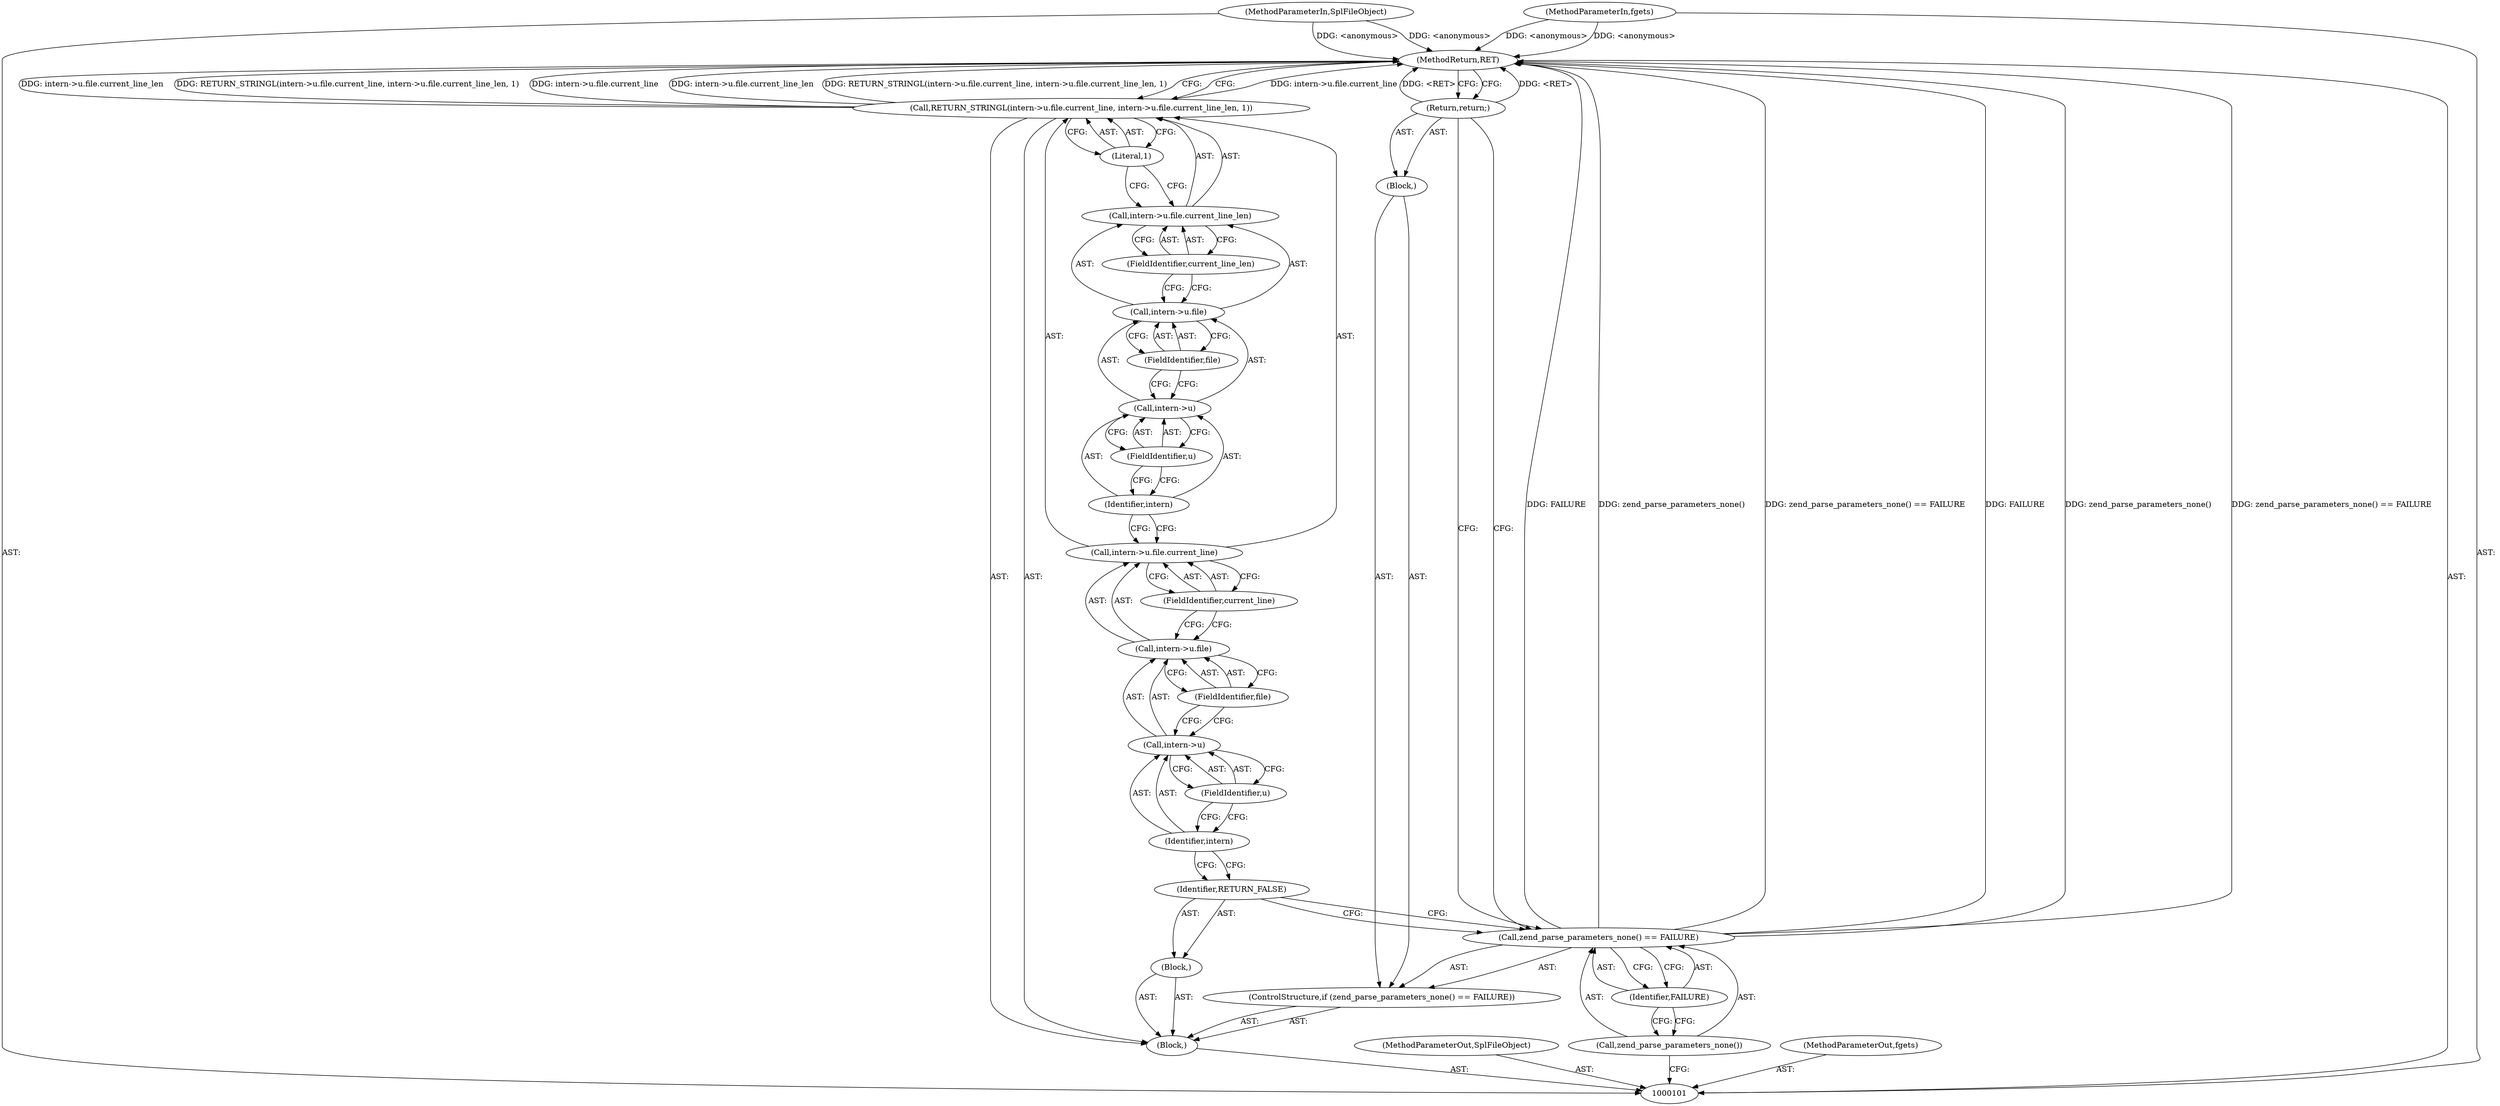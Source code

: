 digraph "0_php-src_7245bff300d3fa8bacbef7897ff080a6f1c23eba?w=1_27" {
"1000129" [label="(MethodReturn,RET)"];
"1000102" [label="(MethodParameterIn,SplFileObject)"];
"1000160" [label="(MethodParameterOut,SplFileObject)"];
"1000103" [label="(MethodParameterIn,fgets)"];
"1000161" [label="(MethodParameterOut,fgets)"];
"1000112" [label="(Identifier,RETURN_FALSE)"];
"1000113" [label="(Call,RETURN_STRINGL(intern->u.file.current_line, intern->u.file.current_line_len, 1))"];
"1000114" [label="(Call,intern->u.file.current_line)"];
"1000115" [label="(Call,intern->u.file)"];
"1000116" [label="(Call,intern->u)"];
"1000117" [label="(Identifier,intern)"];
"1000118" [label="(FieldIdentifier,u)"];
"1000119" [label="(FieldIdentifier,file)"];
"1000120" [label="(FieldIdentifier,current_line)"];
"1000121" [label="(Call,intern->u.file.current_line_len)"];
"1000122" [label="(Call,intern->u.file)"];
"1000123" [label="(Call,intern->u)"];
"1000124" [label="(Identifier,intern)"];
"1000125" [label="(FieldIdentifier,u)"];
"1000126" [label="(FieldIdentifier,file)"];
"1000127" [label="(FieldIdentifier,current_line_len)"];
"1000128" [label="(Literal,1)"];
"1000104" [label="(Block,)"];
"1000105" [label="(ControlStructure,if (zend_parse_parameters_none() == FAILURE))"];
"1000108" [label="(Identifier,FAILURE)"];
"1000109" [label="(Block,)"];
"1000106" [label="(Call,zend_parse_parameters_none() == FAILURE)"];
"1000107" [label="(Call,zend_parse_parameters_none())"];
"1000110" [label="(Return,return;)"];
"1000111" [label="(Block,)"];
"1000129" -> "1000101"  [label="AST: "];
"1000129" -> "1000110"  [label="CFG: "];
"1000129" -> "1000113"  [label="CFG: "];
"1000110" -> "1000129"  [label="DDG: <RET>"];
"1000106" -> "1000129"  [label="DDG: FAILURE"];
"1000106" -> "1000129"  [label="DDG: zend_parse_parameters_none()"];
"1000106" -> "1000129"  [label="DDG: zend_parse_parameters_none() == FAILURE"];
"1000113" -> "1000129"  [label="DDG: intern->u.file.current_line"];
"1000113" -> "1000129"  [label="DDG: intern->u.file.current_line_len"];
"1000113" -> "1000129"  [label="DDG: RETURN_STRINGL(intern->u.file.current_line, intern->u.file.current_line_len, 1)"];
"1000103" -> "1000129"  [label="DDG: <anonymous>"];
"1000102" -> "1000129"  [label="DDG: <anonymous>"];
"1000102" -> "1000101"  [label="AST: "];
"1000102" -> "1000129"  [label="DDG: <anonymous>"];
"1000160" -> "1000101"  [label="AST: "];
"1000103" -> "1000101"  [label="AST: "];
"1000103" -> "1000129"  [label="DDG: <anonymous>"];
"1000161" -> "1000101"  [label="AST: "];
"1000112" -> "1000111"  [label="AST: "];
"1000112" -> "1000106"  [label="CFG: "];
"1000117" -> "1000112"  [label="CFG: "];
"1000113" -> "1000104"  [label="AST: "];
"1000113" -> "1000128"  [label="CFG: "];
"1000114" -> "1000113"  [label="AST: "];
"1000121" -> "1000113"  [label="AST: "];
"1000128" -> "1000113"  [label="AST: "];
"1000129" -> "1000113"  [label="CFG: "];
"1000113" -> "1000129"  [label="DDG: intern->u.file.current_line"];
"1000113" -> "1000129"  [label="DDG: intern->u.file.current_line_len"];
"1000113" -> "1000129"  [label="DDG: RETURN_STRINGL(intern->u.file.current_line, intern->u.file.current_line_len, 1)"];
"1000114" -> "1000113"  [label="AST: "];
"1000114" -> "1000120"  [label="CFG: "];
"1000115" -> "1000114"  [label="AST: "];
"1000120" -> "1000114"  [label="AST: "];
"1000124" -> "1000114"  [label="CFG: "];
"1000115" -> "1000114"  [label="AST: "];
"1000115" -> "1000119"  [label="CFG: "];
"1000116" -> "1000115"  [label="AST: "];
"1000119" -> "1000115"  [label="AST: "];
"1000120" -> "1000115"  [label="CFG: "];
"1000116" -> "1000115"  [label="AST: "];
"1000116" -> "1000118"  [label="CFG: "];
"1000117" -> "1000116"  [label="AST: "];
"1000118" -> "1000116"  [label="AST: "];
"1000119" -> "1000116"  [label="CFG: "];
"1000117" -> "1000116"  [label="AST: "];
"1000117" -> "1000112"  [label="CFG: "];
"1000118" -> "1000117"  [label="CFG: "];
"1000118" -> "1000116"  [label="AST: "];
"1000118" -> "1000117"  [label="CFG: "];
"1000116" -> "1000118"  [label="CFG: "];
"1000119" -> "1000115"  [label="AST: "];
"1000119" -> "1000116"  [label="CFG: "];
"1000115" -> "1000119"  [label="CFG: "];
"1000120" -> "1000114"  [label="AST: "];
"1000120" -> "1000115"  [label="CFG: "];
"1000114" -> "1000120"  [label="CFG: "];
"1000121" -> "1000113"  [label="AST: "];
"1000121" -> "1000127"  [label="CFG: "];
"1000122" -> "1000121"  [label="AST: "];
"1000127" -> "1000121"  [label="AST: "];
"1000128" -> "1000121"  [label="CFG: "];
"1000122" -> "1000121"  [label="AST: "];
"1000122" -> "1000126"  [label="CFG: "];
"1000123" -> "1000122"  [label="AST: "];
"1000126" -> "1000122"  [label="AST: "];
"1000127" -> "1000122"  [label="CFG: "];
"1000123" -> "1000122"  [label="AST: "];
"1000123" -> "1000125"  [label="CFG: "];
"1000124" -> "1000123"  [label="AST: "];
"1000125" -> "1000123"  [label="AST: "];
"1000126" -> "1000123"  [label="CFG: "];
"1000124" -> "1000123"  [label="AST: "];
"1000124" -> "1000114"  [label="CFG: "];
"1000125" -> "1000124"  [label="CFG: "];
"1000125" -> "1000123"  [label="AST: "];
"1000125" -> "1000124"  [label="CFG: "];
"1000123" -> "1000125"  [label="CFG: "];
"1000126" -> "1000122"  [label="AST: "];
"1000126" -> "1000123"  [label="CFG: "];
"1000122" -> "1000126"  [label="CFG: "];
"1000127" -> "1000121"  [label="AST: "];
"1000127" -> "1000122"  [label="CFG: "];
"1000121" -> "1000127"  [label="CFG: "];
"1000128" -> "1000113"  [label="AST: "];
"1000128" -> "1000121"  [label="CFG: "];
"1000113" -> "1000128"  [label="CFG: "];
"1000104" -> "1000101"  [label="AST: "];
"1000105" -> "1000104"  [label="AST: "];
"1000111" -> "1000104"  [label="AST: "];
"1000113" -> "1000104"  [label="AST: "];
"1000105" -> "1000104"  [label="AST: "];
"1000106" -> "1000105"  [label="AST: "];
"1000109" -> "1000105"  [label="AST: "];
"1000108" -> "1000106"  [label="AST: "];
"1000108" -> "1000107"  [label="CFG: "];
"1000106" -> "1000108"  [label="CFG: "];
"1000109" -> "1000105"  [label="AST: "];
"1000110" -> "1000109"  [label="AST: "];
"1000106" -> "1000105"  [label="AST: "];
"1000106" -> "1000108"  [label="CFG: "];
"1000107" -> "1000106"  [label="AST: "];
"1000108" -> "1000106"  [label="AST: "];
"1000110" -> "1000106"  [label="CFG: "];
"1000112" -> "1000106"  [label="CFG: "];
"1000106" -> "1000129"  [label="DDG: FAILURE"];
"1000106" -> "1000129"  [label="DDG: zend_parse_parameters_none()"];
"1000106" -> "1000129"  [label="DDG: zend_parse_parameters_none() == FAILURE"];
"1000107" -> "1000106"  [label="AST: "];
"1000107" -> "1000101"  [label="CFG: "];
"1000108" -> "1000107"  [label="CFG: "];
"1000110" -> "1000109"  [label="AST: "];
"1000110" -> "1000106"  [label="CFG: "];
"1000129" -> "1000110"  [label="CFG: "];
"1000110" -> "1000129"  [label="DDG: <RET>"];
"1000111" -> "1000104"  [label="AST: "];
"1000112" -> "1000111"  [label="AST: "];
}
